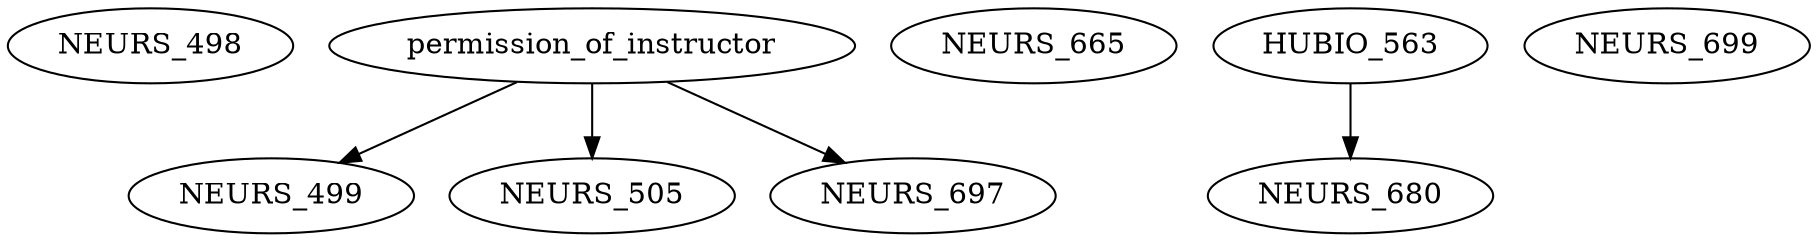 digraph G {
    NEURS_498;
    edge [color=black];
    permission_of_instructor -> NEURS_499;
    edge [color=black];
    permission_of_instructor -> NEURS_505;
    NEURS_665;
    edge [color=black];
    HUBIO_563 -> NEURS_680;
    edge [color=black];
    permission_of_instructor -> NEURS_697;
    NEURS_699;
}
